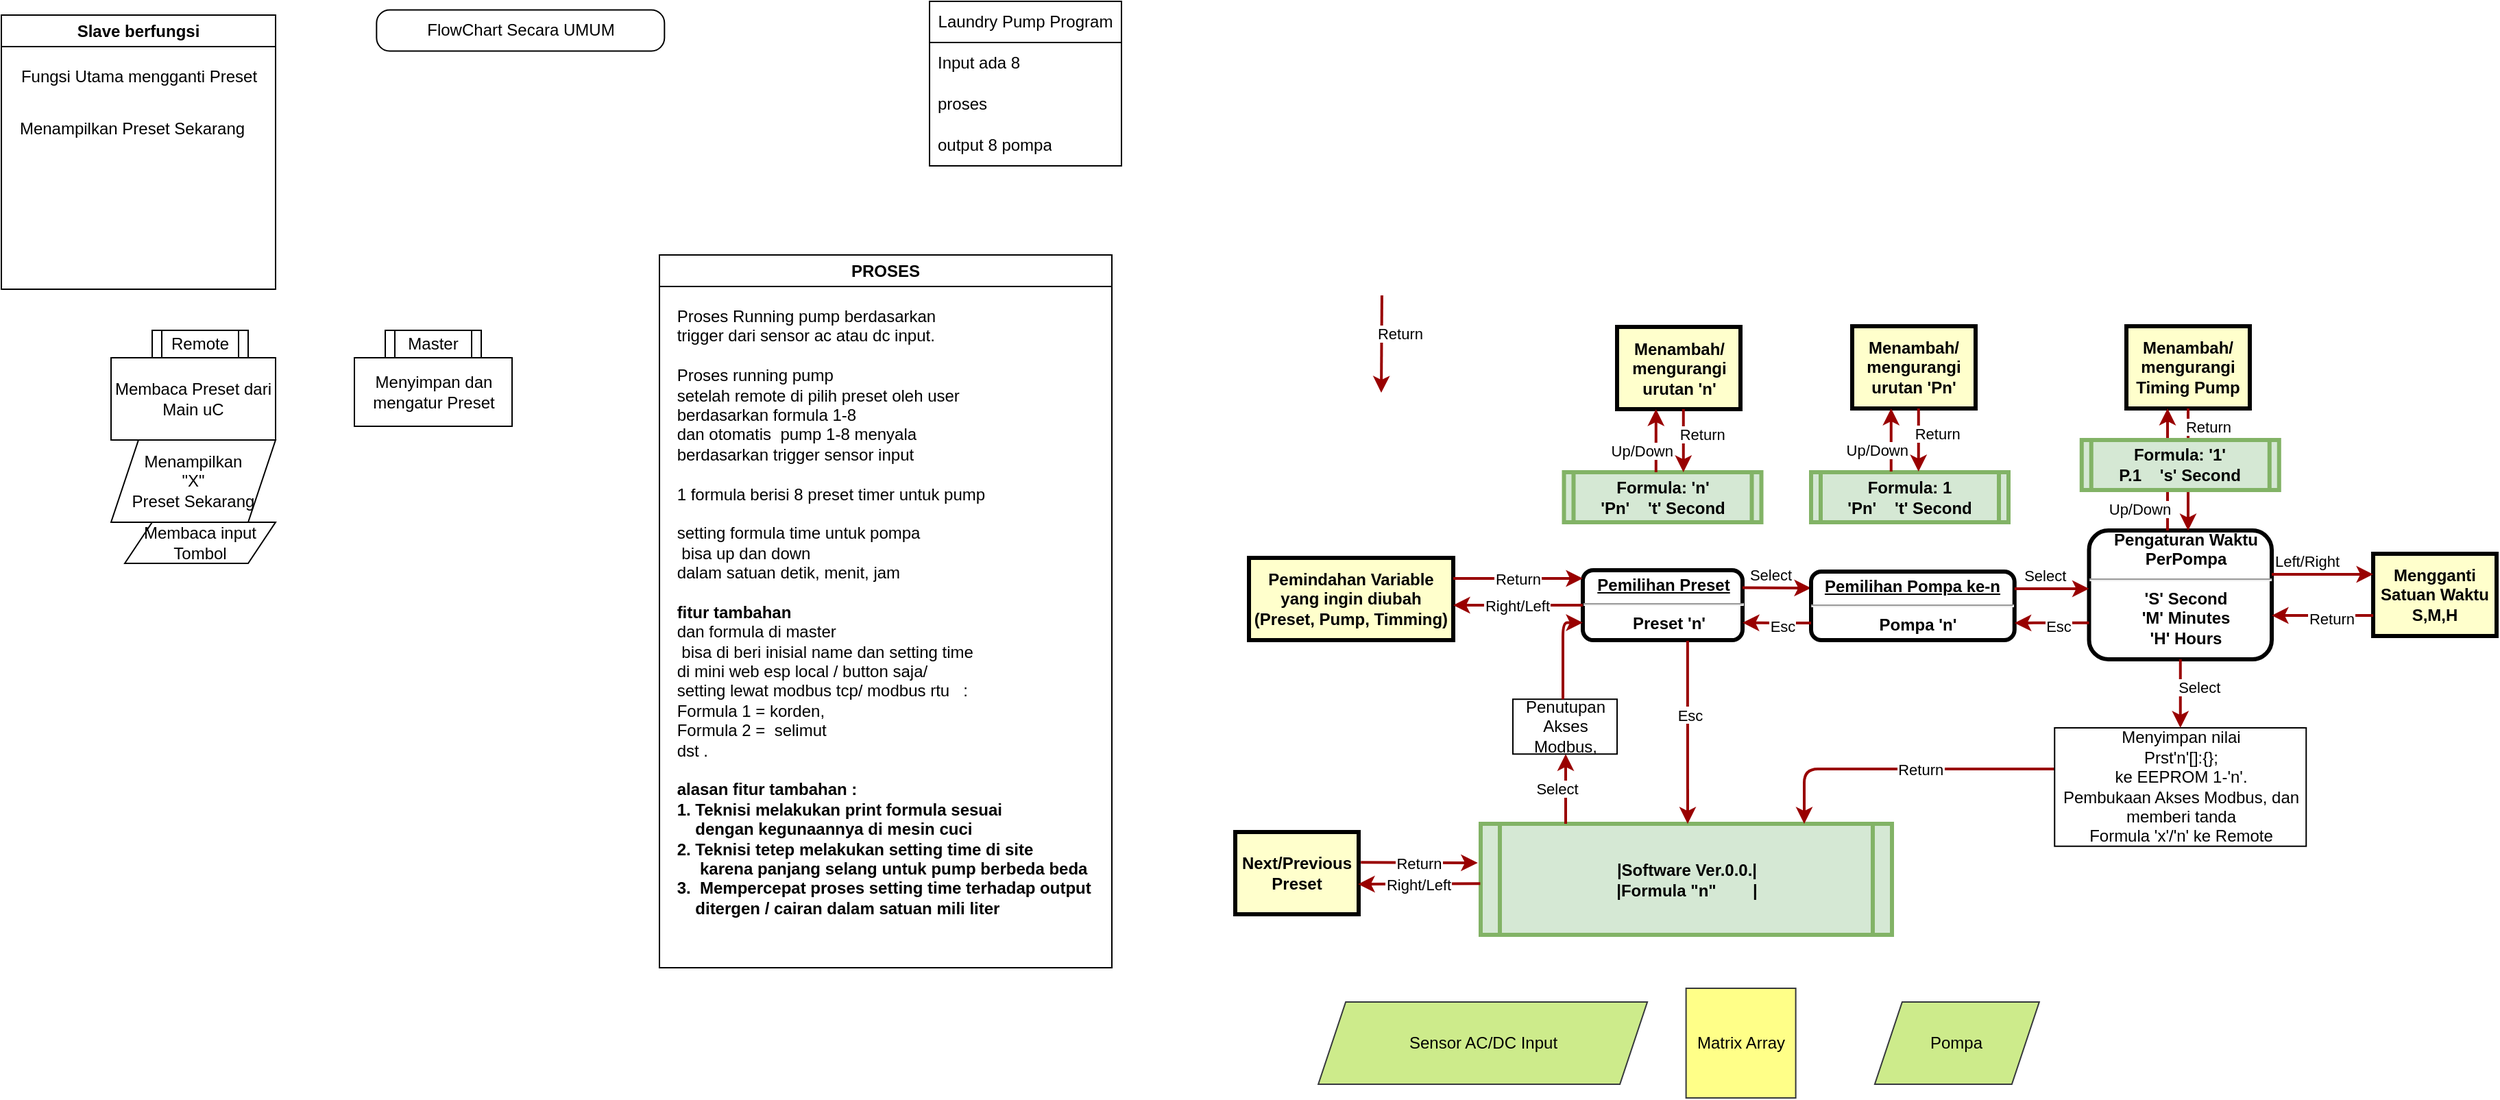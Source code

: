 <mxfile version="24.0.5" type="github">
  <diagram name="Page-1" id="c7558073-3199-34d8-9f00-42111426c3f3">
    <mxGraphModel dx="2652" dy="545" grid="1" gridSize="10" guides="1" tooltips="1" connect="1" arrows="1" fold="1" page="1" pageScale="1" pageWidth="826" pageHeight="1169" background="none" math="0" shadow="0">
      <root>
        <mxCell id="0" />
        <mxCell id="1" parent="0" />
        <mxCell id="2" value="&lt;p style=&quot;margin: 0px; margin-top: 4px; text-align: center; text-decoration: underline;&quot;&gt;&lt;span style=&quot;background-color: initial;&quot;&gt;Pemilihan Preset&lt;/span&gt;&lt;strong&gt;&lt;br&gt;&lt;/strong&gt;&lt;/p&gt;&lt;hr&gt;&lt;p style=&quot;margin: 0px; margin-left: 8px;&quot;&gt;&lt;strong&gt;Preset &#39;n&#39;&lt;/strong&gt;&lt;br&gt;&lt;/p&gt;" style="verticalAlign=middle;align=center;overflow=fill;fontSize=12;fontFamily=Helvetica;html=1;rounded=1;fontStyle=1;strokeWidth=3;" parent="1" vertex="1">
          <mxGeometry x="323.5" y="415" width="116.5" height="51" as="geometry" />
        </mxCell>
        <mxCell id="5" value="|Software Ver.0.0.|&#xa;|Formula &quot;n&quot;        |" style="shape=process;whiteSpace=wrap;align=center;verticalAlign=middle;size=0.048;fontStyle=1;strokeWidth=3;fillColor=#d5e8d4;strokeColor=#82b366;" parent="1" vertex="1">
          <mxGeometry x="249" y="600" width="300" height="81" as="geometry" />
        </mxCell>
        <mxCell id="55" value="Select" style="edgeStyle=elbowEdgeStyle;elbow=horizontal;strokeColor=#990000;strokeWidth=2;entryX=0.5;entryY=1;entryDx=0;entryDy=0;" parent="1" target="_6mjk4-27FrQg_kHxcmd-77" edge="1" source="5">
          <mxGeometry x="0.008" y="6" width="100" height="100" relative="1" as="geometry">
            <mxPoint x="345.25" y="600" as="sourcePoint" />
            <mxPoint x="399.75" y="436" as="targetPoint" />
            <Array as="points">
              <mxPoint x="311" y="580" />
            </Array>
            <mxPoint as="offset" />
          </mxGeometry>
        </mxCell>
        <mxCell id="NX90EAhNhadWSshN6RtQ-158" value="Menambah/&#xa;mengurangi&#xa;Timing Pump" style="whiteSpace=wrap;align=center;verticalAlign=middle;fontStyle=1;strokeWidth=3;fillColor=#FFFFCC" parent="1" vertex="1">
          <mxGeometry x="720" y="237.0" width="90" height="60" as="geometry" />
        </mxCell>
        <mxCell id="NX90EAhNhadWSshN6RtQ-160" value="Select" style="edgeStyle=elbowEdgeStyle;elbow=vertical;strokeColor=#990000;strokeWidth=2;entryX=0;entryY=0.25;entryDx=0;entryDy=0;exitX=1;exitY=0.25;exitDx=0;exitDy=0;" parent="1" edge="1" target="_6mjk4-27FrQg_kHxcmd-99" source="2">
          <mxGeometry x="-0.176" y="10" width="100" height="100" relative="1" as="geometry">
            <mxPoint x="367.63" y="391" as="sourcePoint" />
            <mxPoint x="367.63" y="340.0" as="targetPoint" />
            <Array as="points" />
            <mxPoint as="offset" />
          </mxGeometry>
        </mxCell>
        <mxCell id="NX90EAhNhadWSshN6RtQ-161" value="Return" style="edgeStyle=elbowEdgeStyle;elbow=horizontal;strokeColor=#990000;strokeWidth=2;entryX=0.5;entryY=0;entryDx=0;entryDy=0;" parent="1" edge="1">
          <mxGeometry x="-0.21" y="14" width="100" height="100" relative="1" as="geometry">
            <mxPoint x="176.96" y="214.5" as="sourcePoint" />
            <mxPoint x="176.5" y="285.5" as="targetPoint" />
            <Array as="points" />
            <mxPoint as="offset" />
          </mxGeometry>
        </mxCell>
        <mxCell id="NX90EAhNhadWSshN6RtQ-163" value="Pemindahan Variable&#xa;yang ingin diubah (Preset, Pump, Timming)" style="whiteSpace=wrap;align=center;verticalAlign=middle;fontStyle=1;strokeWidth=3;fillColor=#FFFFCC" parent="1" vertex="1">
          <mxGeometry x="80" y="406" width="149" height="60" as="geometry" />
        </mxCell>
        <mxCell id="NX90EAhNhadWSshN6RtQ-165" value="Right/Left" style="edgeStyle=elbowEdgeStyle;elbow=vertical;strokeColor=#990000;strokeWidth=2;exitX=0;exitY=0.5;exitDx=0;exitDy=0;" parent="1" source="2" target="NX90EAhNhadWSshN6RtQ-163" edge="1">
          <mxGeometry width="100" height="100" relative="1" as="geometry">
            <mxPoint x="377.63" y="401" as="sourcePoint" />
            <mxPoint x="377.63" y="350.0" as="targetPoint" />
            <Array as="points" />
          </mxGeometry>
        </mxCell>
        <mxCell id="NX90EAhNhadWSshN6RtQ-166" value="Return" style="edgeStyle=elbowEdgeStyle;elbow=vertical;strokeColor=#990000;strokeWidth=2;exitX=1;exitY=0.25;exitDx=0;exitDy=0;" parent="1" source="NX90EAhNhadWSshN6RtQ-163" target="2" edge="1">
          <mxGeometry width="100" height="100" relative="1" as="geometry">
            <mxPoint x="261" y="420.3" as="sourcePoint" />
            <mxPoint x="326.0" y="420.3" as="targetPoint" />
            <Array as="points" />
          </mxGeometry>
        </mxCell>
        <mxCell id="NX90EAhNhadWSshN6RtQ-175" value="Next/Previous&#xa;Preset" style="whiteSpace=wrap;align=center;verticalAlign=middle;fontStyle=1;strokeWidth=3;fillColor=#FFFFCC" parent="1" vertex="1">
          <mxGeometry x="70" y="606.0" width="90" height="60" as="geometry" />
        </mxCell>
        <mxCell id="NX90EAhNhadWSshN6RtQ-176" value="Right/Left" style="edgeStyle=elbowEdgeStyle;elbow=vertical;strokeColor=#990000;strokeWidth=2;entryX=0.995;entryY=0.632;entryDx=0;entryDy=0;entryPerimeter=0;exitX=-0.001;exitY=0.539;exitDx=0;exitDy=0;exitPerimeter=0;" parent="1" source="5" target="NX90EAhNhadWSshN6RtQ-175" edge="1">
          <mxGeometry width="100" height="100" relative="1" as="geometry">
            <mxPoint x="239" y="644" as="sourcePoint" />
            <mxPoint x="222" y="643.3" as="targetPoint" />
            <Array as="points" />
          </mxGeometry>
        </mxCell>
        <mxCell id="NX90EAhNhadWSshN6RtQ-177" value="Return" style="edgeStyle=elbowEdgeStyle;elbow=vertical;strokeColor=#990000;strokeWidth=2;exitX=1.018;exitY=0.369;exitDx=0;exitDy=0;exitPerimeter=0;entryX=-0.007;entryY=0.358;entryDx=0;entryDy=0;entryPerimeter=0;" parent="1" source="NX90EAhNhadWSshN6RtQ-175" target="5" edge="1">
          <mxGeometry width="100" height="100" relative="1" as="geometry">
            <mxPoint x="222" y="628.3" as="sourcePoint" />
            <mxPoint x="239" y="630" as="targetPoint" />
            <Array as="points" />
          </mxGeometry>
        </mxCell>
        <mxCell id="NX90EAhNhadWSshN6RtQ-178" value="Return" style="edgeStyle=elbowEdgeStyle;elbow=horizontal;strokeColor=#990000;strokeWidth=2;" parent="1" source="_6mjk4-27FrQg_kHxcmd-78" edge="1">
          <mxGeometry x="-0.125" width="100" height="100" relative="1" as="geometry">
            <mxPoint x="484.663" y="576.37" as="sourcePoint" />
            <mxPoint x="484.52" y="600" as="targetPoint" />
            <Array as="points">
              <mxPoint x="485" y="560" />
            </Array>
            <mxPoint as="offset" />
          </mxGeometry>
        </mxCell>
        <mxCell id="_6mjk4-27FrQg_kHxcmd-74" value="Formula: &#39;n&#39;&#xa;&#39;Pn&#39;    &#39;t&#39; Second" style="shape=process;whiteSpace=wrap;align=center;verticalAlign=middle;size=0.048;fontStyle=1;strokeWidth=3;fillColor=#d5e8d4;strokeColor=#82b366;" vertex="1" parent="1">
          <mxGeometry x="309.75" y="343.5" width="144" height="36.5" as="geometry" />
        </mxCell>
        <mxCell id="_6mjk4-27FrQg_kHxcmd-77" value="Penutupan Akses Modbus," style="rounded=0;whiteSpace=wrap;html=1;" vertex="1" parent="1">
          <mxGeometry x="272.5" y="509.12" width="76" height="40" as="geometry" />
        </mxCell>
        <mxCell id="_6mjk4-27FrQg_kHxcmd-78" value="Menyimpan nilai&lt;br&gt;Prst&#39;n&#39;[]:{};&lt;br&gt;ke EEPROM 1-&#39;n&#39;.&lt;br&gt;Pembukaan Akses Modbus, dan memberi tanda&lt;br&gt;Formula &#39;x&#39;/&#39;n&#39; ke Remote" style="rounded=0;whiteSpace=wrap;html=1;" vertex="1" parent="1">
          <mxGeometry x="667.63" y="530" width="183.5" height="86.37" as="geometry" />
        </mxCell>
        <mxCell id="_6mjk4-27FrQg_kHxcmd-81" value="" style="edgeStyle=elbowEdgeStyle;elbow=horizontal;strokeColor=#990000;strokeWidth=2;entryX=0;entryY=0.75;entryDx=0;entryDy=0;" edge="1" parent="1" source="_6mjk4-27FrQg_kHxcmd-77" target="2">
          <mxGeometry x="0.008" y="6" width="100" height="100" relative="1" as="geometry">
            <mxPoint x="321" y="610" as="sourcePoint" />
            <mxPoint x="321" y="559" as="targetPoint" />
            <Array as="points">
              <mxPoint x="309" y="490" />
            </Array>
            <mxPoint as="offset" />
          </mxGeometry>
        </mxCell>
        <mxCell id="_6mjk4-27FrQg_kHxcmd-82" value="Laundry Pump Program" style="swimlane;fontStyle=0;childLayout=stackLayout;horizontal=1;startSize=30;horizontalStack=0;resizeParent=1;resizeParentMax=0;resizeLast=0;collapsible=1;marginBottom=0;whiteSpace=wrap;html=1;" vertex="1" parent="1">
          <mxGeometry x="-153" width="140" height="120" as="geometry" />
        </mxCell>
        <mxCell id="_6mjk4-27FrQg_kHxcmd-83" value="Input ada 8&amp;nbsp;" style="text;strokeColor=none;fillColor=none;align=left;verticalAlign=middle;spacingLeft=4;spacingRight=4;overflow=hidden;points=[[0,0.5],[1,0.5]];portConstraint=eastwest;rotatable=0;whiteSpace=wrap;html=1;" vertex="1" parent="_6mjk4-27FrQg_kHxcmd-82">
          <mxGeometry y="30" width="140" height="30" as="geometry" />
        </mxCell>
        <mxCell id="_6mjk4-27FrQg_kHxcmd-84" value="proses" style="text;strokeColor=none;fillColor=none;align=left;verticalAlign=middle;spacingLeft=4;spacingRight=4;overflow=hidden;points=[[0,0.5],[1,0.5]];portConstraint=eastwest;rotatable=0;whiteSpace=wrap;html=1;" vertex="1" parent="_6mjk4-27FrQg_kHxcmd-82">
          <mxGeometry y="60" width="140" height="30" as="geometry" />
        </mxCell>
        <mxCell id="_6mjk4-27FrQg_kHxcmd-85" value="output 8 pompa" style="text;strokeColor=none;fillColor=none;align=left;verticalAlign=middle;spacingLeft=4;spacingRight=4;overflow=hidden;points=[[0,0.5],[1,0.5]];portConstraint=eastwest;rotatable=0;whiteSpace=wrap;html=1;" vertex="1" parent="_6mjk4-27FrQg_kHxcmd-82">
          <mxGeometry y="90" width="140" height="30" as="geometry" />
        </mxCell>
        <mxCell id="_6mjk4-27FrQg_kHxcmd-86" value="Master" style="shape=process;whiteSpace=wrap;html=1;backgroundOutline=1;" vertex="1" parent="1">
          <mxGeometry x="-550" y="240" width="70" height="20" as="geometry" />
        </mxCell>
        <mxCell id="_6mjk4-27FrQg_kHxcmd-87" value="Remote" style="shape=process;whiteSpace=wrap;html=1;backgroundOutline=1;" vertex="1" parent="1">
          <mxGeometry x="-720" y="240" width="70" height="20" as="geometry" />
        </mxCell>
        <mxCell id="_6mjk4-27FrQg_kHxcmd-88" value="Slave berfungsi" style="swimlane;whiteSpace=wrap;html=1;" vertex="1" parent="1">
          <mxGeometry x="-830" y="10" width="200" height="200" as="geometry">
            <mxRectangle x="10" y="10" width="120" height="30" as="alternateBounds" />
          </mxGeometry>
        </mxCell>
        <mxCell id="_6mjk4-27FrQg_kHxcmd-89" value="Fungsi Utama mengganti Preset" style="text;html=1;align=center;verticalAlign=middle;resizable=0;points=[];autosize=1;strokeColor=none;fillColor=none;" vertex="1" parent="_6mjk4-27FrQg_kHxcmd-88">
          <mxGeometry y="30" width="200" height="30" as="geometry" />
        </mxCell>
        <mxCell id="_6mjk4-27FrQg_kHxcmd-90" value="Menampilkan Preset Sekarang" style="text;html=1;align=center;verticalAlign=middle;resizable=0;points=[];autosize=1;strokeColor=none;fillColor=none;" vertex="1" parent="_6mjk4-27FrQg_kHxcmd-88">
          <mxGeometry y="68" width="190" height="30" as="geometry" />
        </mxCell>
        <mxCell id="_6mjk4-27FrQg_kHxcmd-91" value="FlowChart Secara UMUM" style="rounded=1;whiteSpace=wrap;html=1;arcSize=32;rotation=0;" vertex="1" parent="1">
          <mxGeometry x="-556.34" y="6.27" width="210" height="30" as="geometry" />
        </mxCell>
        <mxCell id="_6mjk4-27FrQg_kHxcmd-92" value="Menampilkan&lt;br&gt;&quot;X&quot;&lt;br&gt;Preset Sekarang" style="shape=parallelogram;perimeter=parallelogramPerimeter;whiteSpace=wrap;html=1;fixedSize=1;" vertex="1" parent="1">
          <mxGeometry x="-750" y="320" width="120" height="60" as="geometry" />
        </mxCell>
        <mxCell id="_6mjk4-27FrQg_kHxcmd-93" value="Membaca input Tombol" style="shape=parallelogram;perimeter=parallelogramPerimeter;whiteSpace=wrap;html=1;fixedSize=1;" vertex="1" parent="1">
          <mxGeometry x="-740" y="380" width="110" height="30" as="geometry" />
        </mxCell>
        <mxCell id="_6mjk4-27FrQg_kHxcmd-94" value="Membaca Preset dari Main uC" style="rounded=0;whiteSpace=wrap;html=1;" vertex="1" parent="1">
          <mxGeometry x="-750" y="260" width="120" height="60" as="geometry" />
        </mxCell>
        <mxCell id="_6mjk4-27FrQg_kHxcmd-95" value="Menyimpan dan mengatur Preset" style="rounded=0;whiteSpace=wrap;html=1;" vertex="1" parent="1">
          <mxGeometry x="-572.5" y="260" width="115" height="50" as="geometry" />
        </mxCell>
        <mxCell id="_6mjk4-27FrQg_kHxcmd-96" value="PROSES" style="swimlane;whiteSpace=wrap;html=1;" vertex="1" parent="1">
          <mxGeometry x="-350" y="185" width="330" height="520" as="geometry">
            <mxRectangle x="10" y="10" width="120" height="30" as="alternateBounds" />
          </mxGeometry>
        </mxCell>
        <mxCell id="_6mjk4-27FrQg_kHxcmd-97" value="&lt;div style=&quot;text-align: justify;&quot;&gt;&lt;span style=&quot;background-color: initial;&quot;&gt;Proses Running pump berdasarkan&amp;nbsp;&lt;/span&gt;&lt;/div&gt;&lt;div style=&quot;text-align: justify;&quot;&gt;trigger dari sensor ac atau dc input.&amp;nbsp;&lt;/div&gt;&lt;div style=&quot;text-align: justify;&quot;&gt;&lt;br&gt;&lt;/div&gt;&lt;div style=&quot;text-align: justify;&quot;&gt;Proses running pump&amp;nbsp;&lt;/div&gt;&lt;div style=&quot;text-align: justify;&quot;&gt;setelah remote di pilih preset oleh user&amp;nbsp;&lt;/div&gt;&lt;div style=&quot;text-align: justify;&quot;&gt;&lt;span style=&quot;background-color: initial;&quot;&gt;berdasarkan formula 1-8&amp;nbsp;&lt;/span&gt;&lt;/div&gt;&lt;div style=&quot;text-align: justify;&quot;&gt;&lt;span style=&quot;background-color: initial;&quot;&gt;dan otomatis&amp;nbsp; pump 1-8 menyala&amp;nbsp;&lt;/span&gt;&lt;/div&gt;&lt;div style=&quot;text-align: justify;&quot;&gt;&lt;span style=&quot;background-color: initial;&quot;&gt;berdasarkan trigger sensor input&amp;nbsp;&amp;nbsp;&lt;/span&gt;&lt;/div&gt;&lt;div style=&quot;text-align: justify;&quot;&gt;&lt;span style=&quot;background-color: initial;&quot;&gt;&lt;br&gt;&lt;/span&gt;&lt;/div&gt;&lt;div style=&quot;text-align: justify;&quot;&gt;&lt;span style=&quot;background-color: initial;&quot;&gt;1 formula berisi 8 preset timer untuk pump&lt;/span&gt;&lt;/div&gt;&lt;div style=&quot;text-align: justify;&quot;&gt;&lt;span style=&quot;background-color: initial;&quot;&gt;&lt;br&gt;&lt;/span&gt;&lt;/div&gt;&lt;div style=&quot;text-align: justify;&quot;&gt;&lt;span style=&quot;background-color: initial;&quot;&gt;setting formula time untuk pompa&amp;nbsp;&lt;/span&gt;&lt;/div&gt;&lt;div style=&quot;text-align: justify;&quot;&gt;&lt;span style=&quot;background-color: initial;&quot;&gt;&amp;nbsp;bisa up dan down&amp;nbsp;&lt;/span&gt;&lt;/div&gt;&lt;div style=&quot;text-align: justify;&quot;&gt;&lt;span style=&quot;background-color: initial;&quot;&gt;dalam satuan detik, menit, jam&lt;/span&gt;&lt;/div&gt;&lt;div style=&quot;text-align: justify;&quot;&gt;&lt;br&gt;&lt;/div&gt;&lt;div style=&quot;text-align: justify;&quot;&gt;&lt;b&gt;fitur tambahan&lt;/b&gt;&amp;nbsp;&lt;/div&gt;&lt;div style=&quot;text-align: justify;&quot;&gt;&lt;span style=&quot;background-color: initial;&quot;&gt;dan formula di master&amp;nbsp;&lt;/span&gt;&lt;/div&gt;&lt;div style=&quot;text-align: justify;&quot;&gt;&lt;span style=&quot;background-color: initial;&quot;&gt;&amp;nbsp;bisa di beri inisial name dan setting time&amp;nbsp;&lt;/span&gt;&lt;/div&gt;&lt;div style=&quot;text-align: justify;&quot;&gt;&lt;span style=&quot;background-color: initial;&quot;&gt;di mini web esp local / button saja/&amp;nbsp;&lt;/span&gt;&lt;/div&gt;&lt;div style=&quot;text-align: justify;&quot;&gt;&lt;span style=&quot;background-color: initial;&quot;&gt;setting lewat modbus tcp/ modbus rtu&amp;nbsp; &amp;nbsp;:&lt;/span&gt;&lt;/div&gt;&lt;div style=&quot;text-align: justify;&quot;&gt;&lt;span style=&quot;background-color: initial;&quot;&gt;Formula 1 = korden,&lt;/span&gt;&lt;/div&gt;&lt;div style=&quot;text-align: justify;&quot;&gt;&lt;span style=&quot;background-color: initial;&quot;&gt;Formula 2 =&amp;nbsp; selimut&amp;nbsp; &amp;nbsp;&lt;/span&gt;&lt;/div&gt;&lt;div style=&quot;text-align: justify;&quot;&gt;&lt;span style=&quot;background-color: initial;&quot;&gt;dst .&amp;nbsp;&lt;/span&gt;&lt;/div&gt;&lt;div style=&quot;text-align: justify;&quot;&gt;&lt;span style=&quot;background-color: initial;&quot;&gt;&lt;br&gt;&lt;/span&gt;&lt;/div&gt;&lt;div style=&quot;text-align: justify;&quot;&gt;&lt;b&gt;alasan fitur tambahan :&amp;nbsp;&lt;/b&gt;&lt;/div&gt;&lt;div style=&quot;text-align: justify;&quot;&gt;&lt;b&gt;1. Teknisi melakukan print formula sesuai&amp;nbsp;&lt;/b&gt;&lt;/div&gt;&lt;div style=&quot;text-align: justify;&quot;&gt;&lt;b&gt;&amp;nbsp; &amp;nbsp; dengan kegunaannya di mesin cuci&amp;nbsp;&lt;/b&gt;&lt;/div&gt;&lt;div style=&quot;text-align: justify;&quot;&gt;&lt;b&gt;2. Teknisi tetep melakukan setting time di site&lt;/b&gt;&lt;/div&gt;&lt;div style=&quot;text-align: justify;&quot;&gt;&lt;b&gt;&amp;nbsp; &amp;nbsp; &amp;nbsp;karena panjang selang untuk pump berbeda beda&amp;nbsp;&lt;/b&gt;&lt;/div&gt;&lt;div style=&quot;text-align: justify;&quot;&gt;&lt;b&gt;3.&amp;nbsp; Mempercepat proses setting time terhadap output&amp;nbsp;&lt;/b&gt;&lt;/div&gt;&lt;div style=&quot;text-align: justify;&quot;&gt;&lt;b style=&quot;background-color: initial;&quot;&gt;&amp;nbsp; &amp;nbsp; ditergen / cairan dalam satuan mili liter&amp;nbsp;&lt;/b&gt;&lt;/div&gt;&lt;div style=&quot;text-align: justify;&quot;&gt;&lt;b style=&quot;background-color: initial;&quot;&gt;&amp;nbsp;&lt;/b&gt;&lt;br&gt;&lt;/div&gt;&lt;div style=&quot;text-align: justify;&quot;&gt;&lt;b&gt;&amp;nbsp; &amp;nbsp;&amp;nbsp;&lt;/b&gt;&lt;/div&gt;" style="text;html=1;align=center;verticalAlign=middle;resizable=0;points=[];autosize=1;strokeColor=none;fillColor=none;" vertex="1" parent="_6mjk4-27FrQg_kHxcmd-96">
          <mxGeometry y="30" width="330" height="490" as="geometry" />
        </mxCell>
        <mxCell id="_6mjk4-27FrQg_kHxcmd-99" value="&lt;p style=&quot;margin: 0px; margin-top: 4px; text-align: center; text-decoration: underline;&quot;&gt;Pemilihan Pompa ke-n&lt;strong&gt;&lt;br&gt;&lt;/strong&gt;&lt;/p&gt;&lt;hr&gt;&lt;p style=&quot;margin: 0px; margin-left: 8px;&quot;&gt;Pompa &#39;n&#39;&lt;/p&gt;" style="verticalAlign=middle;align=center;overflow=fill;fontSize=12;fontFamily=Helvetica;html=1;rounded=1;fontStyle=1;strokeWidth=3;" vertex="1" parent="1">
          <mxGeometry x="490" y="416" width="148.38" height="50" as="geometry" />
        </mxCell>
        <mxCell id="_6mjk4-27FrQg_kHxcmd-102" value="&lt;p style=&quot;margin: 0px 0px 0px 8px;&quot;&gt;Pengaturan Waktu&lt;br&gt;&lt;/p&gt;&lt;p style=&quot;margin: 0px 0px 0px 8px;&quot;&gt;PerPompa&lt;/p&gt;&lt;hr&gt;&lt;p style=&quot;margin: 0px; margin-left: 8px;&quot;&gt;&#39;S&#39; Second&lt;br&gt;&#39;M&#39; Minutes&lt;br&gt;&#39;H&#39; Hours&lt;/p&gt;" style="verticalAlign=middle;align=center;overflow=fill;fontSize=12;fontFamily=Helvetica;html=1;rounded=1;fontStyle=1;strokeWidth=3;" vertex="1" parent="1">
          <mxGeometry x="692.75" y="386" width="133.25" height="94" as="geometry" />
        </mxCell>
        <mxCell id="_6mjk4-27FrQg_kHxcmd-103" value="Select" style="edgeStyle=elbowEdgeStyle;elbow=vertical;strokeColor=#990000;strokeWidth=2;exitX=1;exitY=0.25;exitDx=0;exitDy=0;entryX=0;entryY=0.45;entryDx=0;entryDy=0;entryPerimeter=0;" edge="1" parent="1" source="_6mjk4-27FrQg_kHxcmd-99" target="_6mjk4-27FrQg_kHxcmd-102">
          <mxGeometry x="-0.176" y="10" width="100" height="100" relative="1" as="geometry">
            <mxPoint x="563.68" y="418.5" as="sourcePoint" />
            <mxPoint x="563.68" y="363.5" as="targetPoint" />
            <Array as="points" />
            <mxPoint as="offset" />
          </mxGeometry>
        </mxCell>
        <mxCell id="_6mjk4-27FrQg_kHxcmd-108" value="Return" style="edgeStyle=elbowEdgeStyle;elbow=horizontal;strokeColor=#990000;strokeWidth=2;" edge="1" parent="1" source="NX90EAhNhadWSshN6RtQ-158" target="_6mjk4-27FrQg_kHxcmd-102">
          <mxGeometry x="-0.708" y="15" width="100" height="100" relative="1" as="geometry">
            <mxPoint x="789.34" y="249" as="sourcePoint" />
            <mxPoint x="768.38" y="320" as="targetPoint" />
            <Array as="points">
              <mxPoint x="768.38" y="294" />
            </Array>
            <mxPoint as="offset" />
          </mxGeometry>
        </mxCell>
        <mxCell id="_6mjk4-27FrQg_kHxcmd-109" value="Up/Down" style="edgeStyle=elbowEdgeStyle;elbow=horizontal;strokeColor=#990000;strokeWidth=2;" edge="1" parent="1" source="_6mjk4-27FrQg_kHxcmd-102" target="NX90EAhNhadWSshN6RtQ-158">
          <mxGeometry x="-0.64" y="20" width="100" height="100" relative="1" as="geometry">
            <mxPoint x="750" y="380" as="sourcePoint" />
            <mxPoint x="720.015" y="278.0" as="targetPoint" />
            <Array as="points">
              <mxPoint x="750" y="370" />
            </Array>
            <mxPoint as="offset" />
          </mxGeometry>
        </mxCell>
        <mxCell id="_6mjk4-27FrQg_kHxcmd-110" value="Formula: 1&#xa;&#39;Pn&#39;    &#39;t&#39; Second" style="shape=process;whiteSpace=wrap;align=center;verticalAlign=middle;size=0.048;fontStyle=1;strokeWidth=3;fillColor=#d5e8d4;strokeColor=#82b366;" vertex="1" parent="1">
          <mxGeometry x="490" y="343.5" width="144" height="36.5" as="geometry" />
        </mxCell>
        <mxCell id="_6mjk4-27FrQg_kHxcmd-111" value="Formula: &#39;1&#39;&#xa;P.1    &#39;s&#39; Second" style="shape=process;whiteSpace=wrap;align=center;verticalAlign=middle;size=0.048;fontStyle=1;strokeWidth=3;fillColor=#d5e8d4;strokeColor=#82b366;" vertex="1" parent="1">
          <mxGeometry x="687.38" y="320" width="144" height="36.5" as="geometry" />
        </mxCell>
        <mxCell id="_6mjk4-27FrQg_kHxcmd-113" value="Menambah/&#xa;mengurangi&#xa;urutan &#39;Pn&#39;" style="whiteSpace=wrap;align=center;verticalAlign=middle;fontStyle=1;strokeWidth=3;fillColor=#FFFFCC" vertex="1" parent="1">
          <mxGeometry x="520" y="237.0" width="90" height="60" as="geometry" />
        </mxCell>
        <mxCell id="_6mjk4-27FrQg_kHxcmd-114" value="Return" style="edgeStyle=elbowEdgeStyle;elbow=horizontal;strokeColor=#990000;strokeWidth=2;" edge="1" parent="1" source="_6mjk4-27FrQg_kHxcmd-113">
          <mxGeometry x="-0.21" y="14" width="100" height="100" relative="1" as="geometry">
            <mxPoint x="589.34" y="272" as="sourcePoint" />
            <mxPoint x="568.38" y="343" as="targetPoint" />
            <Array as="points">
              <mxPoint x="568.38" y="317" />
            </Array>
            <mxPoint as="offset" />
          </mxGeometry>
        </mxCell>
        <mxCell id="_6mjk4-27FrQg_kHxcmd-115" value="Up/Down" style="edgeStyle=elbowEdgeStyle;elbow=horizontal;strokeColor=#990000;strokeWidth=2;" edge="1" parent="1" target="_6mjk4-27FrQg_kHxcmd-113">
          <mxGeometry x="-0.304" y="10" width="100" height="100" relative="1" as="geometry">
            <mxPoint x="548.38" y="343" as="sourcePoint" />
            <mxPoint x="520.015" y="301.0" as="targetPoint" />
            <Array as="points">
              <mxPoint x="548.38" y="327" />
            </Array>
            <mxPoint as="offset" />
          </mxGeometry>
        </mxCell>
        <mxCell id="_6mjk4-27FrQg_kHxcmd-116" value="Menambah/&#xa;mengurangi&#xa;urutan &#39;n&#39;" style="whiteSpace=wrap;align=center;verticalAlign=middle;fontStyle=1;strokeWidth=3;fillColor=#FFFFCC" vertex="1" parent="1">
          <mxGeometry x="348.5" y="237.5" width="90" height="60" as="geometry" />
        </mxCell>
        <mxCell id="_6mjk4-27FrQg_kHxcmd-117" value="Return" style="edgeStyle=elbowEdgeStyle;elbow=horizontal;strokeColor=#990000;strokeWidth=2;" edge="1" parent="1" source="_6mjk4-27FrQg_kHxcmd-116">
          <mxGeometry x="-0.21" y="14" width="100" height="100" relative="1" as="geometry">
            <mxPoint x="417.84" y="272.5" as="sourcePoint" />
            <mxPoint x="396.88" y="343.5" as="targetPoint" />
            <Array as="points">
              <mxPoint x="396.88" y="317.5" />
            </Array>
            <mxPoint as="offset" />
          </mxGeometry>
        </mxCell>
        <mxCell id="_6mjk4-27FrQg_kHxcmd-118" value="Up/Down" style="edgeStyle=elbowEdgeStyle;elbow=horizontal;strokeColor=#990000;strokeWidth=2;" edge="1" parent="1" target="_6mjk4-27FrQg_kHxcmd-116">
          <mxGeometry x="-0.304" y="10" width="100" height="100" relative="1" as="geometry">
            <mxPoint x="376.88" y="343.5" as="sourcePoint" />
            <mxPoint x="348.515" y="301.5" as="targetPoint" />
            <Array as="points">
              <mxPoint x="376.88" y="327.5" />
            </Array>
            <mxPoint as="offset" />
          </mxGeometry>
        </mxCell>
        <mxCell id="_6mjk4-27FrQg_kHxcmd-119" value="Mengganti Satuan Waktu&#xa;S,M,H" style="whiteSpace=wrap;align=center;verticalAlign=middle;fontStyle=1;strokeWidth=3;fillColor=#FFFFCC" vertex="1" parent="1">
          <mxGeometry x="900" y="403.0" width="90" height="60" as="geometry" />
        </mxCell>
        <mxCell id="_6mjk4-27FrQg_kHxcmd-121" value="Return" style="edgeStyle=elbowEdgeStyle;elbow=horizontal;strokeColor=#990000;strokeWidth=2;exitX=0;exitY=0.75;exitDx=0;exitDy=0;" edge="1" parent="1" source="_6mjk4-27FrQg_kHxcmd-119" target="_6mjk4-27FrQg_kHxcmd-102">
          <mxGeometry x="-0.189" y="2" width="100" height="100" relative="1" as="geometry">
            <mxPoint x="870" y="274" as="sourcePoint" />
            <mxPoint x="870.38" y="320" as="targetPoint" />
            <Array as="points">
              <mxPoint x="840" y="448" />
            </Array>
            <mxPoint as="offset" />
          </mxGeometry>
        </mxCell>
        <mxCell id="_6mjk4-27FrQg_kHxcmd-122" value="Left/Right" style="edgeStyle=elbowEdgeStyle;elbow=horizontal;strokeColor=#990000;strokeWidth=2;entryX=0;entryY=0.25;entryDx=0;entryDy=0;" edge="1" parent="1" source="_6mjk4-27FrQg_kHxcmd-102" target="_6mjk4-27FrQg_kHxcmd-119">
          <mxGeometry x="-0.304" y="10" width="100" height="100" relative="1" as="geometry">
            <mxPoint x="850.38" y="320" as="sourcePoint" />
            <mxPoint x="850" y="274" as="targetPoint" />
            <Array as="points">
              <mxPoint x="850" y="418" />
            </Array>
            <mxPoint as="offset" />
          </mxGeometry>
        </mxCell>
        <mxCell id="_6mjk4-27FrQg_kHxcmd-124" value="Select" style="edgeStyle=elbowEdgeStyle;elbow=horizontal;strokeColor=#990000;strokeWidth=2;" edge="1" parent="1" source="_6mjk4-27FrQg_kHxcmd-102" target="_6mjk4-27FrQg_kHxcmd-78">
          <mxGeometry x="-0.21" y="14" width="100" height="100" relative="1" as="geometry">
            <mxPoint x="759.12" y="459" as="sourcePoint" />
            <mxPoint x="758.66" y="530" as="targetPoint" />
            <Array as="points">
              <mxPoint x="759" y="550" />
            </Array>
            <mxPoint as="offset" />
          </mxGeometry>
        </mxCell>
        <mxCell id="_6mjk4-27FrQg_kHxcmd-125" value="Esc" style="edgeStyle=elbowEdgeStyle;elbow=horizontal;strokeColor=#990000;strokeWidth=2;exitX=0;exitY=0.75;exitDx=0;exitDy=0;entryX=1;entryY=0.75;entryDx=0;entryDy=0;" edge="1" parent="1" source="_6mjk4-27FrQg_kHxcmd-99" target="2">
          <mxGeometry x="-0.189" y="2" width="100" height="100" relative="1" as="geometry">
            <mxPoint x="520" y="490" as="sourcePoint" />
            <mxPoint x="446" y="490" as="targetPoint" />
            <Array as="points">
              <mxPoint x="460" y="460" />
            </Array>
            <mxPoint as="offset" />
          </mxGeometry>
        </mxCell>
        <mxCell id="_6mjk4-27FrQg_kHxcmd-126" value="Esc" style="edgeStyle=elbowEdgeStyle;elbow=horizontal;strokeColor=#990000;strokeWidth=2;exitX=0;exitY=0.717;exitDx=0;exitDy=0;entryX=1;entryY=0.75;entryDx=0;entryDy=0;exitPerimeter=0;" edge="1" parent="1" source="_6mjk4-27FrQg_kHxcmd-102" target="_6mjk4-27FrQg_kHxcmd-99">
          <mxGeometry x="-0.189" y="2" width="100" height="100" relative="1" as="geometry">
            <mxPoint x="688.38" y="451" as="sourcePoint" />
            <mxPoint x="638.38" y="450" as="targetPoint" />
            <Array as="points">
              <mxPoint x="658.38" y="457" />
            </Array>
            <mxPoint as="offset" />
          </mxGeometry>
        </mxCell>
        <mxCell id="_6mjk4-27FrQg_kHxcmd-128" value="Esc" style="edgeStyle=elbowEdgeStyle;elbow=horizontal;strokeColor=#990000;strokeWidth=2;exitX=0.656;exitY=1.011;exitDx=0;exitDy=0;exitPerimeter=0;" edge="1" parent="1" source="2" target="5">
          <mxGeometry x="-0.189" y="2" width="100" height="100" relative="1" as="geometry">
            <mxPoint x="500" y="464" as="sourcePoint" />
            <mxPoint x="400" y="570" as="targetPoint" />
            <Array as="points">
              <mxPoint x="400" y="530" />
            </Array>
            <mxPoint as="offset" />
          </mxGeometry>
        </mxCell>
        <mxCell id="_6mjk4-27FrQg_kHxcmd-130" value="Sensor AC/DC Input" style="shape=parallelogram;perimeter=parallelogramPerimeter;whiteSpace=wrap;html=1;fixedSize=1;fillColor=#cdeb8b;strokeColor=#36393d;" vertex="1" parent="1">
          <mxGeometry x="130.56" y="730" width="240" height="60" as="geometry" />
        </mxCell>
        <mxCell id="_6mjk4-27FrQg_kHxcmd-131" value="Matrix Array" style="whiteSpace=wrap;html=1;aspect=fixed;strokeColor=#36393d;fillColor=#ffff88;" vertex="1" parent="1">
          <mxGeometry x="398.81" y="720" width="80" height="80" as="geometry" />
        </mxCell>
        <mxCell id="_6mjk4-27FrQg_kHxcmd-132" value="Pompa" style="shape=parallelogram;perimeter=parallelogramPerimeter;whiteSpace=wrap;html=1;fixedSize=1;fillColor=#cdeb8b;strokeColor=#36393d;" vertex="1" parent="1">
          <mxGeometry x="536.44" y="730" width="120" height="60" as="geometry" />
        </mxCell>
      </root>
    </mxGraphModel>
  </diagram>
</mxfile>
